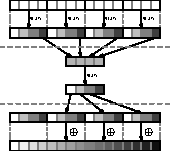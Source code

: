 size(3cm);

int n = 4;
int width = 4;

draw((0,2)--(0,0), grey+linetype(new real[] {3,3}));
draw((4,2)--(4,0), grey+linetype(new real[] {3,3}));
draw((8,2)--(8,0), grey+linetype(new real[] {3,3}));
draw((12,2)--(12,0), grey+linetype(new real[] {3,3}));
draw((16,2)--(16,0), grey+linetype(new real[] {3,3}));

draw((0,-10)--(0,-12), grey+linetype(new real[] {3,3}));
draw((4,-10)--(4,-12), grey+linetype(new real[] {3,3}));
draw((8,-10)--(8,-12), grey+linetype(new real[] {3,3}));
draw((12,-10)--(12,-12), grey+linetype(new real[] {3,3}));
draw((16,-10)--(16,-12), grey+linetype(new real[] {3,3}));

///////////////////////////
for(int i=0; i<n*width; ++i)
{
  draw((i,3)--(i,2), grey);
}

for(int i=0; i<n; ++i)
{
  draw((i*width,3)--((i+1)*width,3)--((i+1)*width,2)--(width*i,2)--cycle);
}

draw((2,2)--(2,0), Arrow(2));
draw((6,2)--(6,0), Arrow(2));
draw((10,2)--(10,0), Arrow(2));
draw((14,2)--(14,0), Arrow(2));

//////////////////////////
for(int i=0; i<n*width; ++i)
{
  filldraw((i,-1)--(i+1,-1)--(i+1,0)--(i,0)--cycle, gray( (width-i%width)/4 ));
  draw((i,-1)--(i,0), grey);
}

for(int i=0; i<n; ++i)
{
  draw((i*width,-1)--((i+1)*width,-1)--((i+1)*width,0)--(width*i,0)--cycle);
}

///////////////

draw((3.5,-1)--(6.5,-3), Arrow(2));
draw((7.5,-1)--(7.5,-3), Arrow(2));
draw((11.5,-1)--(8.5,-3), Arrow(2));
draw((15.5,-1)--(9.5,-3), Arrow(2));

///////////////
int k = -1;
for(int i=(2*width)-(int)(width/2); i<(2*width)+(int)(width/2); ++i)
{
  filldraw((i,-3)--(i+1,-3)--(i+1,-4)--(i,-4)--cycle, gray( 0.7 ) );
  draw((i,-3)--(i,-4), grey);
}

draw((2*width-2,-3)--((2+1)*width-2,-3)--((2+1)*width-2,-4)--(width*2-2,-4)--cycle);

k = -1;
for(int i=(2*width)-(int)(width/2); i<(2*width)+(int)(width/2); ++i)
{
  filldraw((i,-6)--(i+1,-6)--(i+1,-7)--(i,-7)--cycle, gray( 1 - (i-2*width+width/2)/width ) );
  draw((i,-6)--(i,-7), grey);
}

draw((2*width-2,-6)--((2+1)*width-2,-6)--((2+1)*width-2,-7)--(width*2-2,-7)--cycle);

draw((8,-4)--(8,-6), Arrow(2));


///////////////
for(int i=0; i<n*width; ++i)
{
  filldraw((i,-9)--(i+1,-9)--(i+1,-10)--(i,-10)--cycle, gray( (width-i%width)/4 ));
  draw((i,-9)--(i,-10), grey);
}


for(int i=0; i<n; ++i)
{
  draw((i*width,-9)--((i+1)*width,-9)--((i+1)*width,-10)--(width*i,-10)--cycle);
}

///////////////
for(int i=0; i<n*width; ++i)
{
  filldraw((i, -12)--(i+1,-12)--(i+1,-13)--(i,-13)--cycle, gray( 1 - i/(n*width) ));
  draw((i,-12)--(i,-13), grey);
}

draw((0,-12)--((n)*width,-12)--((n)*width,-13)--(0,-13)--cycle);

draw((6,-10)--(6,-12), Arrow(2));
draw((10,-10)--(10,-12), Arrow(2));
draw((14,-10)--(14,-12), Arrow(2));

///////////////
draw((6.5,-7)--(6,-9), Arrow(2));
draw((7.5,-7)--(10,-9), Arrow(2));
draw((8.5,-7)--(14,-9), Arrow(2));

label( scale(0.5)*"$\oplus$", (6.75,-11));
label( scale(0.5)*"$\oplus$", (10.75,-11));
label( scale(0.5)*"$\oplus$", (14.75,-11));

label( scale(0.25)*"scan", (2.75,1));
label( scale(0.25)*"scan", (6.75,1));
label( scale(0.25)*"scan", (10.75,1));
label( scale(0.25)*"scan", (14.75,1));

label( scale(0.25)*"scan", (8.75,-5));

draw((-1,-2)--(17,-2), grey+linetype(new real[] {4,4}));
draw((-1,-8)--(17,-8), grey+linetype(new real[] {4,4}));

